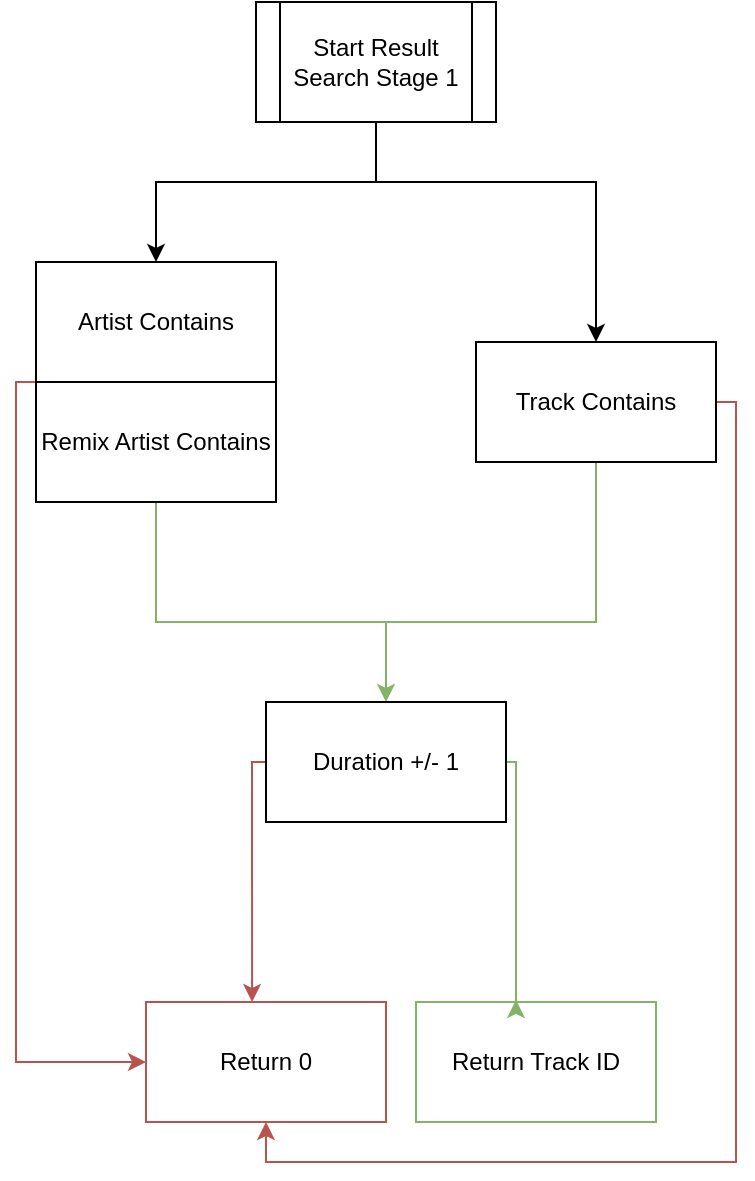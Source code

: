 <mxfile version="12.2.2" type="device" pages="1"><diagram id="HkPYYOYLmLfpga3UTCTC" name="Page-1"><mxGraphModel dx="1139" dy="839" grid="1" gridSize="10" guides="1" tooltips="1" connect="1" arrows="1" fold="1" page="1" pageScale="1" pageWidth="850" pageHeight="1100" math="0" shadow="0"><root><mxCell id="0"/><mxCell id="1" parent="0"/><mxCell id="juclnoJoSEjEvVsTlaNi-14" style="edgeStyle=orthogonalEdgeStyle;rounded=0;orthogonalLoop=1;jettySize=auto;html=1;entryX=0.5;entryY=0;entryDx=0;entryDy=0;endArrow=classic;endFill=1;" edge="1" parent="1" source="juclnoJoSEjEvVsTlaNi-1" target="juclnoJoSEjEvVsTlaNi-3"><mxGeometry relative="1" as="geometry"><Array as="points"><mxPoint x="420" y="120"/><mxPoint x="310" y="120"/></Array></mxGeometry></mxCell><mxCell id="juclnoJoSEjEvVsTlaNi-15" style="edgeStyle=orthogonalEdgeStyle;rounded=0;orthogonalLoop=1;jettySize=auto;html=1;entryX=0.5;entryY=0;entryDx=0;entryDy=0;endArrow=classic;endFill=1;" edge="1" parent="1" source="juclnoJoSEjEvVsTlaNi-1" target="juclnoJoSEjEvVsTlaNi-4"><mxGeometry relative="1" as="geometry"><Array as="points"><mxPoint x="420" y="120"/><mxPoint x="530" y="120"/></Array></mxGeometry></mxCell><mxCell id="juclnoJoSEjEvVsTlaNi-1" value="Start Result Search Stage 1" style="shape=process;whiteSpace=wrap;html=1;backgroundOutline=1;" vertex="1" parent="1"><mxGeometry x="360" y="30" width="120" height="60" as="geometry"/></mxCell><mxCell id="juclnoJoSEjEvVsTlaNi-3" value="Artist Contains" style="rounded=0;whiteSpace=wrap;html=1;" vertex="1" parent="1"><mxGeometry x="250" y="160" width="120" height="60" as="geometry"/></mxCell><mxCell id="juclnoJoSEjEvVsTlaNi-18" style="edgeStyle=orthogonalEdgeStyle;rounded=0;orthogonalLoop=1;jettySize=auto;html=1;entryX=0.5;entryY=0;entryDx=0;entryDy=0;endArrow=classic;endFill=1;fillColor=#d5e8d4;strokeColor=#82b366;" edge="1" parent="1" source="juclnoJoSEjEvVsTlaNi-4" target="juclnoJoSEjEvVsTlaNi-16"><mxGeometry relative="1" as="geometry"><Array as="points"><mxPoint x="530" y="340"/><mxPoint x="425" y="340"/></Array></mxGeometry></mxCell><mxCell id="juclnoJoSEjEvVsTlaNi-25" style="edgeStyle=orthogonalEdgeStyle;rounded=0;orthogonalLoop=1;jettySize=auto;html=1;entryX=0.5;entryY=1;entryDx=0;entryDy=0;endArrow=classic;endFill=1;fillColor=#f8cecc;strokeColor=#b85450;" edge="1" parent="1" source="juclnoJoSEjEvVsTlaNi-4" target="juclnoJoSEjEvVsTlaNi-22"><mxGeometry relative="1" as="geometry"><Array as="points"><mxPoint x="600" y="230"/><mxPoint x="600" y="610"/><mxPoint x="365" y="610"/></Array></mxGeometry></mxCell><mxCell id="juclnoJoSEjEvVsTlaNi-4" value="Track Contains" style="rounded=0;whiteSpace=wrap;html=1;" vertex="1" parent="1"><mxGeometry x="470" y="200" width="120" height="60" as="geometry"/></mxCell><mxCell id="juclnoJoSEjEvVsTlaNi-17" style="edgeStyle=orthogonalEdgeStyle;rounded=0;orthogonalLoop=1;jettySize=auto;html=1;entryX=0.5;entryY=0;entryDx=0;entryDy=0;endArrow=none;endFill=0;fillColor=#d5e8d4;strokeColor=#82b366;" edge="1" parent="1" source="juclnoJoSEjEvVsTlaNi-5" target="juclnoJoSEjEvVsTlaNi-16"><mxGeometry relative="1" as="geometry"><Array as="points"><mxPoint x="310" y="340"/><mxPoint x="425" y="340"/></Array></mxGeometry></mxCell><mxCell id="juclnoJoSEjEvVsTlaNi-24" style="edgeStyle=orthogonalEdgeStyle;rounded=0;orthogonalLoop=1;jettySize=auto;html=1;entryX=0;entryY=0.5;entryDx=0;entryDy=0;endArrow=classic;endFill=1;exitX=0;exitY=0.067;exitDx=0;exitDy=0;exitPerimeter=0;fillColor=#f8cecc;strokeColor=#b85450;" edge="1" parent="1" source="juclnoJoSEjEvVsTlaNi-5" target="juclnoJoSEjEvVsTlaNi-22"><mxGeometry relative="1" as="geometry"><Array as="points"><mxPoint x="250" y="220"/><mxPoint x="240" y="220"/><mxPoint x="240" y="560"/></Array></mxGeometry></mxCell><mxCell id="juclnoJoSEjEvVsTlaNi-5" value="Remix Artist Contains" style="rounded=0;whiteSpace=wrap;html=1;" vertex="1" parent="1"><mxGeometry x="250" y="220" width="120" height="60" as="geometry"/></mxCell><mxCell id="juclnoJoSEjEvVsTlaNi-21" style="edgeStyle=orthogonalEdgeStyle;rounded=0;orthogonalLoop=1;jettySize=auto;html=1;endArrow=classic;endFill=1;fillColor=#d5e8d4;strokeColor=#82b366;" edge="1" parent="1" source="juclnoJoSEjEvVsTlaNi-16"><mxGeometry relative="1" as="geometry"><mxPoint x="490" y="529" as="targetPoint"/><Array as="points"><mxPoint x="490" y="410"/><mxPoint x="490" y="530"/></Array></mxGeometry></mxCell><mxCell id="juclnoJoSEjEvVsTlaNi-23" style="edgeStyle=orthogonalEdgeStyle;rounded=0;orthogonalLoop=1;jettySize=auto;html=1;entryX=0.442;entryY=0;entryDx=0;entryDy=0;entryPerimeter=0;endArrow=classic;endFill=1;fillColor=#f8cecc;strokeColor=#b85450;" edge="1" parent="1" source="juclnoJoSEjEvVsTlaNi-16" target="juclnoJoSEjEvVsTlaNi-22"><mxGeometry relative="1" as="geometry"><Array as="points"><mxPoint x="358" y="410"/></Array></mxGeometry></mxCell><mxCell id="juclnoJoSEjEvVsTlaNi-16" value="Duration +/- 1" style="rounded=0;whiteSpace=wrap;html=1;" vertex="1" parent="1"><mxGeometry x="365" y="380" width="120" height="60" as="geometry"/></mxCell><mxCell id="juclnoJoSEjEvVsTlaNi-20" value="Return Track ID" style="rounded=0;whiteSpace=wrap;html=1;fillColor=none;strokeColor=#82b366;" vertex="1" parent="1"><mxGeometry x="440" y="530" width="120" height="60" as="geometry"/></mxCell><mxCell id="juclnoJoSEjEvVsTlaNi-22" value="Return 0" style="rounded=0;whiteSpace=wrap;html=1;fillColor=none;strokeColor=#b85450;" vertex="1" parent="1"><mxGeometry x="305" y="530" width="120" height="60" as="geometry"/></mxCell></root></mxGraphModel></diagram></mxfile>